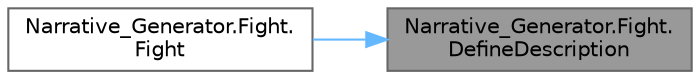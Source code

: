 digraph "Narrative_Generator.Fight.DefineDescription"
{
 // LATEX_PDF_SIZE
  bgcolor="transparent";
  edge [fontname=Helvetica,fontsize=10,labelfontname=Helvetica,labelfontsize=10];
  node [fontname=Helvetica,fontsize=10,shape=box,height=0.2,width=0.4];
  rankdir="RL";
  Node1 [label="Narrative_Generator.Fight.\lDefineDescription",height=0.2,width=0.4,color="gray40", fillcolor="grey60", style="filled", fontcolor="black",tooltip="A method that creates a description of the action."];
  Node1 -> Node2 [dir="back",color="steelblue1",style="solid"];
  Node2 [label="Narrative_Generator.Fight.\lFight",height=0.2,width=0.4,color="grey40", fillcolor="white", style="filled",URL="$class_narrative___generator_1_1_fight.html#a8ab80a708fbccaa2c6436be33c5a3140",tooltip="A constructor based only on the state of the story world."];
}
